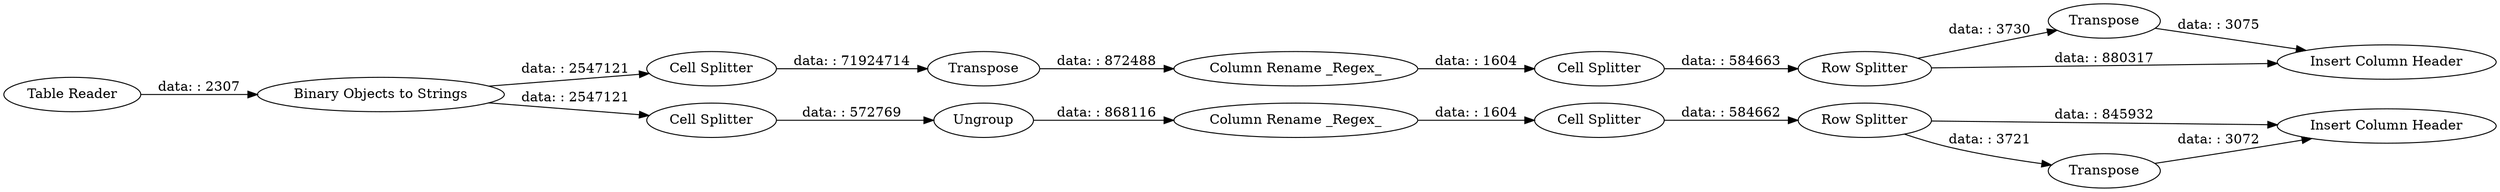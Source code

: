 digraph {
	"-1277886160549268327_1305" [label="Insert Column Header"]
	"-1277886160549268327_1297" [label="Column Rename _Regex_"]
	"-1277886160549268327_1304" [label="Row Splitter"]
	"-1277886160549268327_1284" [label="Cell Splitter"]
	"-1277886160549268327_1285" [label=Transpose]
	"-1277886160549268327_1286" [label="Cell Splitter"]
	"-1277886160549268327_1288" [label="Row Splitter"]
	"-1277886160549268327_1306" [label=Ungroup]
	"-1277886160549268327_1289" [label=Transpose]
	"-1277886160549268327_1287" [label="Insert Column Header"]
	"-1277886160549268327_1295" [label="Column Rename _Regex_"]
	"-1277886160549268327_1299" [label="Cell Splitter"]
	"-1277886160549268327_1296" [label="Table Reader"]
	"-1277886160549268327_1298" [label=Transpose]
	"-1277886160549268327_1280" [label="Binary Objects to Strings"]
	"-1277886160549268327_1302" [label="Cell Splitter"]
	"-1277886160549268327_1302" -> "-1277886160549268327_1306" [label="data: : 572769"]
	"-1277886160549268327_1286" -> "-1277886160549268327_1288" [label="data: : 584663"]
	"-1277886160549268327_1289" -> "-1277886160549268327_1287" [label="data: : 3075"]
	"-1277886160549268327_1297" -> "-1277886160549268327_1299" [label="data: : 1604"]
	"-1277886160549268327_1280" -> "-1277886160549268327_1284" [label="data: : 2547121"]
	"-1277886160549268327_1295" -> "-1277886160549268327_1286" [label="data: : 1604"]
	"-1277886160549268327_1296" -> "-1277886160549268327_1280" [label="data: : 2307"]
	"-1277886160549268327_1285" -> "-1277886160549268327_1295" [label="data: : 872488"]
	"-1277886160549268327_1304" -> "-1277886160549268327_1305" [label="data: : 845932"]
	"-1277886160549268327_1284" -> "-1277886160549268327_1285" [label="data: : 71924714"]
	"-1277886160549268327_1280" -> "-1277886160549268327_1302" [label="data: : 2547121"]
	"-1277886160549268327_1306" -> "-1277886160549268327_1297" [label="data: : 868116"]
	"-1277886160549268327_1304" -> "-1277886160549268327_1298" [label="data: : 3721"]
	"-1277886160549268327_1298" -> "-1277886160549268327_1305" [label="data: : 3072"]
	"-1277886160549268327_1299" -> "-1277886160549268327_1304" [label="data: : 584662"]
	"-1277886160549268327_1288" -> "-1277886160549268327_1289" [label="data: : 3730"]
	"-1277886160549268327_1288" -> "-1277886160549268327_1287" [label="data: : 880317"]
	rankdir=LR
}
